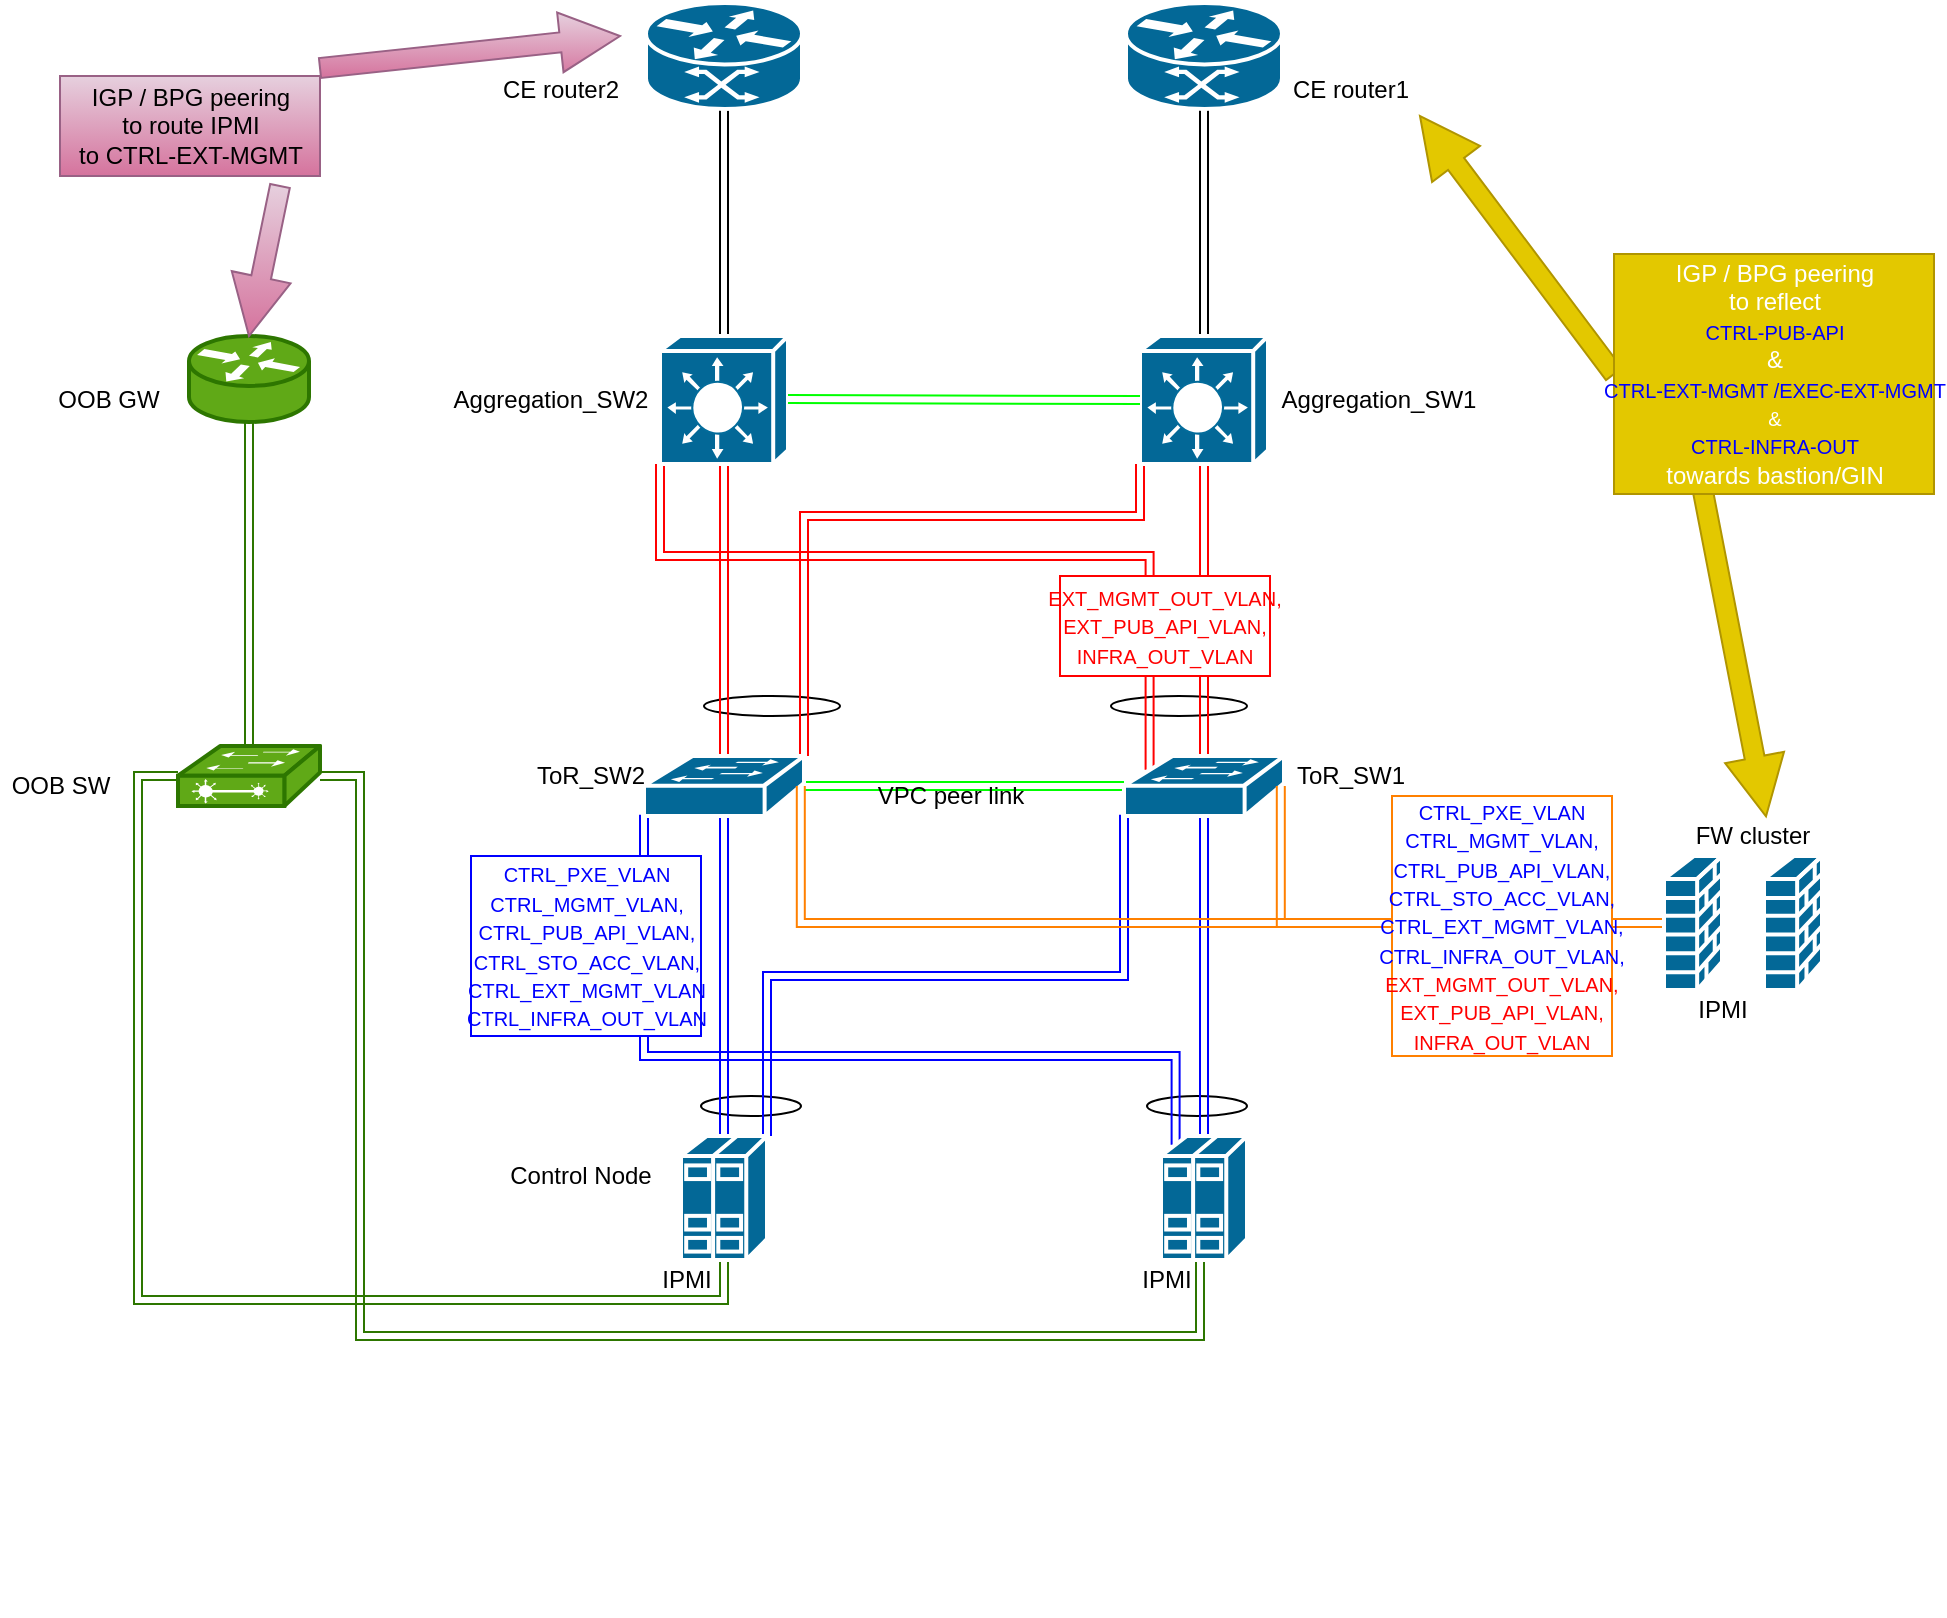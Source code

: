 <mxfile version="13.11.0" type="github"><diagram id="XjHLATgaNIMUa8NQz7aA" name="Page-1"><mxGraphModel dx="1775" dy="537" grid="1" gridSize="10" guides="1" tooltips="1" connect="1" arrows="1" fold="1" page="1" pageScale="1" pageWidth="850" pageHeight="1100" math="0" shadow="0"><root><mxCell id="0"/><mxCell id="1" parent="0"/><mxCell id="TA1b77W6NPm8kg9r0I7c-41" value="" style="ellipse;whiteSpace=wrap;html=1;" parent="1" vertex="1"><mxGeometry x="395.5" y="410" width="68" height="10" as="geometry"/></mxCell><mxCell id="TA1b77W6NPm8kg9r0I7c-40" value="" style="ellipse;whiteSpace=wrap;html=1;" parent="1" vertex="1"><mxGeometry x="192" y="410" width="68" height="10" as="geometry"/></mxCell><mxCell id="TA1b77W6NPm8kg9r0I7c-15" value="" style="ellipse;whiteSpace=wrap;html=1;" parent="1" vertex="1"><mxGeometry x="190.5" y="610" width="50" height="10" as="geometry"/></mxCell><mxCell id="TA1b77W6NPm8kg9r0I7c-11" value="" style="ellipse;whiteSpace=wrap;html=1;" parent="1" vertex="1"><mxGeometry x="413.5" y="610" width="50" height="10" as="geometry"/></mxCell><mxCell id="TA1b77W6NPm8kg9r0I7c-7" style="edgeStyle=orthogonalEdgeStyle;rounded=0;orthogonalLoop=1;jettySize=auto;html=1;entryX=0.5;entryY=0.98;entryDx=0;entryDy=0;entryPerimeter=0;shape=link;strokeColor=#0000FF;" parent="1" source="TA1b77W6NPm8kg9r0I7c-1" target="TA1b77W6NPm8kg9r0I7c-3" edge="1"><mxGeometry relative="1" as="geometry"/></mxCell><mxCell id="TA1b77W6NPm8kg9r0I7c-10" style="edgeStyle=orthogonalEdgeStyle;rounded=0;orthogonalLoop=1;jettySize=auto;html=1;exitX=1;exitY=0;exitDx=0;exitDy=0;exitPerimeter=0;entryX=0;entryY=0.98;entryDx=0;entryDy=0;entryPerimeter=0;shape=link;strokeColor=#0000FF;" parent="1" source="TA1b77W6NPm8kg9r0I7c-1" target="TA1b77W6NPm8kg9r0I7c-4" edge="1"><mxGeometry relative="1" as="geometry"/></mxCell><mxCell id="Xf1OnpS6K2WvkpgggGJM-3" style="edgeStyle=orthogonalEdgeStyle;rounded=0;orthogonalLoop=1;jettySize=auto;html=1;exitX=0.5;exitY=1;exitDx=0;exitDy=0;exitPerimeter=0;entryX=0;entryY=0.5;entryDx=0;entryDy=0;entryPerimeter=0;fillColor=#60a917;strokeColor=#2D7600;shape=link;" parent="1" source="TA1b77W6NPm8kg9r0I7c-1" target="Xf1OnpS6K2WvkpgggGJM-1" edge="1"><mxGeometry relative="1" as="geometry"/></mxCell><mxCell id="TA1b77W6NPm8kg9r0I7c-1" value="" style="shape=mxgraph.cisco.servers.standard_host;html=1;pointerEvents=1;dashed=0;fillColor=#036897;strokeColor=#ffffff;strokeWidth=2;verticalLabelPosition=bottom;verticalAlign=top;align=center;outlineConnect=0;" parent="1" vertex="1"><mxGeometry x="180.5" y="630" width="43" height="62" as="geometry"/></mxCell><mxCell id="TA1b77W6NPm8kg9r0I7c-9" style="edgeStyle=orthogonalEdgeStyle;rounded=0;orthogonalLoop=1;jettySize=auto;html=1;exitX=0.17;exitY=0.07;exitDx=0;exitDy=0;exitPerimeter=0;entryX=0;entryY=0.98;entryDx=0;entryDy=0;entryPerimeter=0;shape=link;strokeColor=#0000FF;" parent="1" source="TA1b77W6NPm8kg9r0I7c-2" target="TA1b77W6NPm8kg9r0I7c-3" edge="1"><mxGeometry relative="1" as="geometry"><Array as="points"><mxPoint x="428" y="590"/><mxPoint x="162" y="590"/></Array></mxGeometry></mxCell><mxCell id="TA1b77W6NPm8kg9r0I7c-26" style="edgeStyle=orthogonalEdgeStyle;shape=link;rounded=0;orthogonalLoop=1;jettySize=auto;html=1;exitX=0.5;exitY=0;exitDx=0;exitDy=0;exitPerimeter=0;entryX=0.5;entryY=0.98;entryDx=0;entryDy=0;entryPerimeter=0;strokeColor=#0000FF;" parent="1" source="TA1b77W6NPm8kg9r0I7c-2" target="TA1b77W6NPm8kg9r0I7c-4" edge="1"><mxGeometry relative="1" as="geometry"/></mxCell><mxCell id="Xf1OnpS6K2WvkpgggGJM-4" style="edgeStyle=orthogonalEdgeStyle;rounded=0;orthogonalLoop=1;jettySize=auto;html=1;entryX=1;entryY=0.5;entryDx=0;entryDy=0;entryPerimeter=0;fillColor=#60a917;strokeColor=#2D7600;shape=link;" parent="1" source="TA1b77W6NPm8kg9r0I7c-2" target="Xf1OnpS6K2WvkpgggGJM-1" edge="1"><mxGeometry relative="1" as="geometry"><Array as="points"><mxPoint x="440" y="730"/><mxPoint x="20" y="730"/><mxPoint x="20" y="450"/></Array></mxGeometry></mxCell><mxCell id="TA1b77W6NPm8kg9r0I7c-2" value="" style="shape=mxgraph.cisco.servers.standard_host;html=1;pointerEvents=1;dashed=0;fillColor=#036897;strokeColor=#ffffff;strokeWidth=2;verticalLabelPosition=bottom;verticalAlign=top;align=center;outlineConnect=0;" parent="1" vertex="1"><mxGeometry x="420.5" y="630" width="43" height="62" as="geometry"/></mxCell><mxCell id="TA1b77W6NPm8kg9r0I7c-30" style="edgeStyle=orthogonalEdgeStyle;shape=link;rounded=0;orthogonalLoop=1;jettySize=auto;html=1;entryX=0.5;entryY=1;entryDx=0;entryDy=0;entryPerimeter=0;strokeColor=#FF0000;" parent="1" source="TA1b77W6NPm8kg9r0I7c-3" target="TA1b77W6NPm8kg9r0I7c-27" edge="1"><mxGeometry relative="1" as="geometry"/></mxCell><mxCell id="TA1b77W6NPm8kg9r0I7c-39" style="edgeStyle=orthogonalEdgeStyle;shape=link;rounded=0;orthogonalLoop=1;jettySize=auto;html=1;exitX=1;exitY=0;exitDx=0;exitDy=0;exitPerimeter=0;entryX=0;entryY=1;entryDx=0;entryDy=0;entryPerimeter=0;strokeColor=#FF0000;" parent="1" source="TA1b77W6NPm8kg9r0I7c-3" target="TA1b77W6NPm8kg9r0I7c-28" edge="1"><mxGeometry relative="1" as="geometry"><Array as="points"><mxPoint x="242" y="320"/><mxPoint x="410" y="320"/></Array></mxGeometry></mxCell><mxCell id="TA1b77W6NPm8kg9r0I7c-42" style="edgeStyle=orthogonalEdgeStyle;shape=link;rounded=0;orthogonalLoop=1;jettySize=auto;html=1;strokeColor=#00FF00;" parent="1" source="TA1b77W6NPm8kg9r0I7c-3" target="TA1b77W6NPm8kg9r0I7c-4" edge="1"><mxGeometry relative="1" as="geometry"/></mxCell><mxCell id="TA1b77W6NPm8kg9r0I7c-3" value="" style="shape=mxgraph.cisco.switches.workgroup_switch;html=1;pointerEvents=1;dashed=0;fillColor=#036897;strokeColor=#ffffff;strokeWidth=2;verticalLabelPosition=bottom;verticalAlign=top;align=center;outlineConnect=0;" parent="1" vertex="1"><mxGeometry x="162" y="440" width="80" height="30" as="geometry"/></mxCell><mxCell id="TA1b77W6NPm8kg9r0I7c-29" style="edgeStyle=orthogonalEdgeStyle;shape=link;rounded=0;orthogonalLoop=1;jettySize=auto;html=1;strokeColor=#FF0000;" parent="1" source="TA1b77W6NPm8kg9r0I7c-4" target="TA1b77W6NPm8kg9r0I7c-28" edge="1"><mxGeometry relative="1" as="geometry"/></mxCell><mxCell id="TA1b77W6NPm8kg9r0I7c-38" style="edgeStyle=orthogonalEdgeStyle;shape=link;rounded=0;orthogonalLoop=1;jettySize=auto;html=1;exitX=0.16;exitY=0.23;exitDx=0;exitDy=0;exitPerimeter=0;entryX=0;entryY=1;entryDx=0;entryDy=0;entryPerimeter=0;strokeColor=#FF0000;" parent="1" source="TA1b77W6NPm8kg9r0I7c-4" target="TA1b77W6NPm8kg9r0I7c-27" edge="1"><mxGeometry relative="1" as="geometry"><Array as="points"><mxPoint x="415" y="340"/><mxPoint x="170" y="340"/></Array></mxGeometry></mxCell><mxCell id="TA1b77W6NPm8kg9r0I7c-4" value="" style="shape=mxgraph.cisco.switches.workgroup_switch;html=1;pointerEvents=1;dashed=0;fillColor=#036897;strokeColor=#ffffff;strokeWidth=2;verticalLabelPosition=bottom;verticalAlign=top;align=center;outlineConnect=0;" parent="1" vertex="1"><mxGeometry x="402" y="440" width="80" height="30" as="geometry"/></mxCell><mxCell id="TA1b77W6NPm8kg9r0I7c-18" style="edgeStyle=orthogonalEdgeStyle;rounded=0;orthogonalLoop=1;jettySize=auto;html=1;entryX=0.98;entryY=0.5;entryDx=0;entryDy=0;entryPerimeter=0;strokeColor=#FF8000;shape=link;" parent="1" source="TA1b77W6NPm8kg9r0I7c-5" target="TA1b77W6NPm8kg9r0I7c-4" edge="1"><mxGeometry relative="1" as="geometry"/></mxCell><mxCell id="TA1b77W6NPm8kg9r0I7c-20" style="edgeStyle=orthogonalEdgeStyle;rounded=0;orthogonalLoop=1;jettySize=auto;html=1;entryX=0.98;entryY=0.5;entryDx=0;entryDy=0;entryPerimeter=0;strokeColor=#FF8000;shape=link;" parent="1" source="TA1b77W6NPm8kg9r0I7c-5" target="TA1b77W6NPm8kg9r0I7c-3" edge="1"><mxGeometry relative="1" as="geometry"/></mxCell><mxCell id="TA1b77W6NPm8kg9r0I7c-5" value="" style="shape=mxgraph.cisco.security.firewall;html=1;pointerEvents=1;dashed=0;fillColor=#036897;strokeColor=#ffffff;strokeWidth=2;verticalLabelPosition=bottom;verticalAlign=top;align=center;outlineConnect=0;" parent="1" vertex="1"><mxGeometry x="672" y="490" width="29" height="67" as="geometry"/></mxCell><mxCell id="TA1b77W6NPm8kg9r0I7c-6" value="" style="shape=mxgraph.cisco.security.firewall;html=1;pointerEvents=1;dashed=0;fillColor=#036897;strokeColor=#ffffff;strokeWidth=2;verticalLabelPosition=bottom;verticalAlign=top;align=center;outlineConnect=0;" parent="1" vertex="1"><mxGeometry x="722" y="490" width="29" height="67" as="geometry"/></mxCell><mxCell id="Xf1OnpS6K2WvkpgggGJM-37" style="edgeStyle=orthogonalEdgeStyle;shape=link;rounded=0;orthogonalLoop=1;jettySize=auto;html=1;exitX=0.5;exitY=0;exitDx=0;exitDy=0;exitPerimeter=0;entryX=0.5;entryY=1;entryDx=0;entryDy=0;entryPerimeter=0;" parent="1" source="TA1b77W6NPm8kg9r0I7c-27" target="Xf1OnpS6K2WvkpgggGJM-33" edge="1"><mxGeometry relative="1" as="geometry"/></mxCell><mxCell id="TA1b77W6NPm8kg9r0I7c-27" value="" style="shape=mxgraph.cisco.switches.layer_3_switch;html=1;pointerEvents=1;dashed=0;fillColor=#036897;strokeColor=#ffffff;strokeWidth=2;verticalLabelPosition=bottom;verticalAlign=top;align=center;outlineConnect=0;" parent="1" vertex="1"><mxGeometry x="170" y="230" width="64" height="64" as="geometry"/></mxCell><mxCell id="Xf1OnpS6K2WvkpgggGJM-38" style="edgeStyle=orthogonalEdgeStyle;shape=link;rounded=0;orthogonalLoop=1;jettySize=auto;html=1;exitX=0.5;exitY=0;exitDx=0;exitDy=0;exitPerimeter=0;entryX=0.5;entryY=1;entryDx=0;entryDy=0;entryPerimeter=0;" parent="1" source="TA1b77W6NPm8kg9r0I7c-28" target="Xf1OnpS6K2WvkpgggGJM-34" edge="1"><mxGeometry relative="1" as="geometry"/></mxCell><mxCell id="TA1b77W6NPm8kg9r0I7c-28" value="" style="shape=mxgraph.cisco.switches.layer_3_switch;html=1;pointerEvents=1;dashed=0;fillColor=#036897;strokeColor=#ffffff;strokeWidth=2;verticalLabelPosition=bottom;verticalAlign=top;align=center;outlineConnect=0;" parent="1" vertex="1"><mxGeometry x="410" y="230" width="64" height="64" as="geometry"/></mxCell><mxCell id="TA1b77W6NPm8kg9r0I7c-32" value="ToR_SW2" style="text;html=1;align=center;verticalAlign=middle;resizable=0;points=[];autosize=1;" parent="1" vertex="1"><mxGeometry x="100" y="440" width="70" height="20" as="geometry"/></mxCell><mxCell id="TA1b77W6NPm8kg9r0I7c-33" value="ToR_SW1" style="text;html=1;align=center;verticalAlign=middle;resizable=0;points=[];autosize=1;" parent="1" vertex="1"><mxGeometry x="480" y="440" width="70" height="20" as="geometry"/></mxCell><mxCell id="TA1b77W6NPm8kg9r0I7c-34" value="Aggregation_SW2" style="text;html=1;align=center;verticalAlign=middle;resizable=0;points=[];autosize=1;" parent="1" vertex="1"><mxGeometry x="60" y="252" width="110" height="20" as="geometry"/></mxCell><mxCell id="TA1b77W6NPm8kg9r0I7c-35" value="Aggregation_SW1" style="text;html=1;align=center;verticalAlign=middle;resizable=0;points=[];autosize=1;" parent="1" vertex="1"><mxGeometry x="474" y="252" width="110" height="20" as="geometry"/></mxCell><mxCell id="TA1b77W6NPm8kg9r0I7c-36" value="Control Node" style="text;html=1;align=center;verticalAlign=middle;resizable=0;points=[];autosize=1;" parent="1" vertex="1"><mxGeometry x="85" y="640" width="90" height="20" as="geometry"/></mxCell><mxCell id="TA1b77W6NPm8kg9r0I7c-37" value="FW cluster" style="text;html=1;align=center;verticalAlign=middle;resizable=0;points=[];autosize=1;" parent="1" vertex="1"><mxGeometry x="681" y="470" width="70" height="20" as="geometry"/></mxCell><mxCell id="TA1b77W6NPm8kg9r0I7c-43" value="VPC peer link" style="text;html=1;align=center;verticalAlign=middle;resizable=0;points=[];autosize=1;" parent="1" vertex="1"><mxGeometry x="270" y="450" width="90" height="20" as="geometry"/></mxCell><mxCell id="TA1b77W6NPm8kg9r0I7c-45" style="edgeStyle=orthogonalEdgeStyle;shape=link;rounded=0;orthogonalLoop=1;jettySize=auto;html=1;entryX=0;entryY=0.5;entryDx=0;entryDy=0;entryPerimeter=0;strokeColor=#00FF00;" parent="1" target="TA1b77W6NPm8kg9r0I7c-28" edge="1"><mxGeometry relative="1" as="geometry"><mxPoint x="234" y="261.5" as="sourcePoint"/><mxPoint x="394" y="261.5" as="targetPoint"/></mxGeometry></mxCell><mxCell id="TA1b77W6NPm8kg9r0I7c-46" value="&lt;span style=&quot;font-family: &amp;#34;calibri&amp;#34; , sans-serif ; text-transform: uppercase&quot;&gt;&lt;font style=&quot;font-size: 10px&quot; color=&quot;#0000ff&quot;&gt;CTRL_PXE_VLAN&lt;br&gt;ctrl_mgmt_vlan, ctrl_pub_api_vlan,&lt;br&gt;ctrl_sto_acc_vlan, CTRL_ext_mgmt_vlan&lt;br&gt;CTRL_INFRA_OUT_VLAN&lt;br&gt;&lt;/font&gt;&lt;/span&gt;" style="whiteSpace=wrap;html=1;strokeColor=#0000FF;" parent="1" vertex="1"><mxGeometry x="75.5" y="490" width="115" height="90" as="geometry"/></mxCell><mxCell id="TA1b77W6NPm8kg9r0I7c-48" value="&lt;font style=&quot;font-size: 10px&quot;&gt;&lt;font style=&quot;font-size: 10px&quot;&gt;&lt;font face=&quot;calibri, sans-serif&quot; style=&quot;color: rgb(0 , 0 , 255) ; font-size: 10px&quot;&gt;&lt;span style=&quot;text-transform: uppercase&quot;&gt;CTRL_PXE_VLAN&lt;br&gt;ctrl_mgmt_vlan, ctrl_pub_api_vlan,&lt;/span&gt;&lt;/font&gt;&lt;br&gt;&lt;font face=&quot;calibri, sans-serif&quot; style=&quot;color: rgb(0 , 0 , 255) ; font-size: 10px&quot;&gt;&lt;span style=&quot;text-transform: uppercase&quot;&gt;ctrl_sto_acc_vlan, CTRL_ext_mgmt_vlan,&lt;br&gt;CTRL_INFRA_OUT_VLAN,&lt;/span&gt;&lt;/font&gt;&lt;br&gt;&lt;font face=&quot;calibri, sans-serif&quot; style=&quot;font-size: 10px&quot; color=&quot;#ff0000&quot;&gt;&lt;span style=&quot;text-transform: uppercase&quot;&gt;EXT_MGMT_OUT_VLAN,&lt;br&gt;EXT_PUB_API_VLAN, INFRA_OUT_VLAN&lt;/span&gt;&lt;/font&gt;&lt;/font&gt;&lt;/font&gt;&lt;font style=&quot;font-size: 10px&quot; color=&quot;#0000ff&quot;&gt;&lt;br&gt;&lt;/font&gt;" style="whiteSpace=wrap;html=1;strokeColor=#FF8000;" parent="1" vertex="1"><mxGeometry x="536" y="460" width="110" height="130" as="geometry"/></mxCell><mxCell id="TA1b77W6NPm8kg9r0I7c-49" value="&lt;span style=&quot;color: rgb(255 , 0 , 0) ; font-family: &amp;#34;calibri&amp;#34; , sans-serif ; font-size: 10px ; text-transform: uppercase&quot;&gt;EXT_MGMT_OUT_VLAN,&lt;/span&gt;&lt;br style=&quot;color: rgb(255 , 0 , 0) ; font-family: &amp;#34;calibri&amp;#34; , sans-serif ; font-size: 10px ; text-transform: uppercase&quot;&gt;&lt;span style=&quot;color: rgb(255 , 0 , 0) ; font-family: &amp;#34;calibri&amp;#34; , sans-serif ; font-size: 10px ; text-transform: uppercase&quot;&gt;EXT_PUB_API_VLAN,&lt;br&gt;INFRA_OUT_VLAN&lt;/span&gt;&lt;font style=&quot;font-size: 10px&quot; color=&quot;#0000ff&quot;&gt;&lt;br&gt;&lt;/font&gt;" style="whiteSpace=wrap;html=1;strokeColor=#FF0000;" parent="1" vertex="1"><mxGeometry x="370" y="350" width="105" height="50" as="geometry"/></mxCell><mxCell id="Xf1OnpS6K2WvkpgggGJM-40" style="edgeStyle=orthogonalEdgeStyle;shape=arrow;rounded=0;orthogonalLoop=1;jettySize=auto;html=1;fillColor=#e3c800;strokeColor=#B09500;entryX=0.6;entryY=0.01;entryDx=0;entryDy=0;entryPerimeter=0;" parent="1" target="TA1b77W6NPm8kg9r0I7c-37" edge="1"><mxGeometry relative="1" as="geometry"><mxPoint x="716.0" y="450" as="targetPoint"/><mxPoint x="690" y="300" as="sourcePoint"/></mxGeometry></mxCell><mxCell id="Xf1OnpS6K2WvkpgggGJM-41" style="edgeStyle=orthogonalEdgeStyle;shape=arrow;rounded=0;orthogonalLoop=1;jettySize=auto;html=1;fillColor=#e3c800;strokeColor=#B09500;entryX=1.007;entryY=1.175;entryDx=0;entryDy=0;entryPerimeter=0;" parent="1" source="TA1b77W6NPm8kg9r0I7c-56" target="Xf1OnpS6K2WvkpgggGJM-36" edge="1"><mxGeometry relative="1" as="geometry"><mxPoint x="560" y="130" as="targetPoint"/></mxGeometry></mxCell><mxCell id="TA1b77W6NPm8kg9r0I7c-56" value="IGP / BPG peering&lt;br&gt;to reflect&lt;br&gt;&lt;span style=&quot;color: rgb(0 , 0 , 255) ; font-family: &amp;#34;calibri&amp;#34; , sans-serif ; font-size: 10px ; text-transform: uppercase&quot;&gt;CTRL-PUB-API&lt;br&gt;&lt;/span&gt;&amp;amp;&lt;br&gt;&lt;span style=&quot;font-family: &amp;#34;calibri&amp;#34; , sans-serif ; font-size: 10px ; text-transform: uppercase&quot;&gt;&lt;font color=&quot;#0000ff&quot;&gt;CTRL-EXT-MGMT /EXEC-EXT-MGMT&lt;/font&gt;&lt;br&gt;&amp;amp;&lt;br&gt;&lt;font color=&quot;#0000ff&quot;&gt;CTRL-INFRA-OUT&lt;/font&gt;&lt;br&gt;&lt;/span&gt;towards bastion/GIN&lt;span style=&quot;color: rgb(0 , 0 , 255) ; font-family: &amp;#34;calibri&amp;#34; , sans-serif ; font-size: 10px ; text-transform: uppercase&quot;&gt;&lt;br&gt;&lt;/span&gt;" style="text;html=1;align=center;verticalAlign=middle;resizable=0;points=[];autosize=1;fillColor=#e3c800;strokeColor=#B09500;fontColor=#ffffff;" parent="1" vertex="1"><mxGeometry x="647" y="189" width="160" height="120" as="geometry"/></mxCell><mxCell id="Xf1OnpS6K2WvkpgggGJM-5" style="edgeStyle=orthogonalEdgeStyle;rounded=0;orthogonalLoop=1;jettySize=auto;html=1;fillColor=#60a917;strokeColor=#2D7600;shape=link;" parent="1" source="Xf1OnpS6K2WvkpgggGJM-1" target="Xf1OnpS6K2WvkpgggGJM-2" edge="1"><mxGeometry relative="1" as="geometry"/></mxCell><mxCell id="Xf1OnpS6K2WvkpgggGJM-1" value="" style="shape=mxgraph.cisco.switches.layer_2_remote_switch;html=1;pointerEvents=1;dashed=0;fillColor=#60a917;strokeColor=#2D7600;strokeWidth=2;verticalLabelPosition=bottom;verticalAlign=top;align=center;outlineConnect=0;fontColor=#ffffff;" parent="1" vertex="1"><mxGeometry x="-71" y="435" width="71" height="30" as="geometry"/></mxCell><mxCell id="Xf1OnpS6K2WvkpgggGJM-2" value="" style="shape=mxgraph.cisco.routers.router;html=1;pointerEvents=1;dashed=0;fillColor=#60a917;strokeColor=#2D7600;strokeWidth=2;verticalLabelPosition=bottom;verticalAlign=top;align=center;outlineConnect=0;fontColor=#ffffff;" parent="1" vertex="1"><mxGeometry x="-65.5" y="230" width="60" height="43" as="geometry"/></mxCell><mxCell id="Xf1OnpS6K2WvkpgggGJM-8" value="OOB SW" style="text;html=1;align=center;verticalAlign=middle;resizable=0;points=[];autosize=1;" parent="1" vertex="1"><mxGeometry x="-160" y="445" width="60" height="20" as="geometry"/></mxCell><mxCell id="Xf1OnpS6K2WvkpgggGJM-9" value="IPMI" style="text;html=1;align=center;verticalAlign=middle;resizable=0;points=[];autosize=1;" parent="1" vertex="1"><mxGeometry x="163" y="692" width="40" height="20" as="geometry"/></mxCell><mxCell id="Xf1OnpS6K2WvkpgggGJM-10" value="IPMI" style="text;html=1;align=center;verticalAlign=middle;resizable=0;points=[];autosize=1;" parent="1" vertex="1"><mxGeometry x="403" y="692" width="40" height="20" as="geometry"/></mxCell><mxCell id="Xf1OnpS6K2WvkpgggGJM-11" value="IPMI" style="text;html=1;align=center;verticalAlign=middle;resizable=0;points=[];autosize=1;" parent="1" vertex="1"><mxGeometry x="681" y="557" width="40" height="20" as="geometry"/></mxCell><mxCell id="Xf1OnpS6K2WvkpgggGJM-14" value="&lt;span style=&quot;color: rgba(0 , 0 , 0 , 0) ; font-family: monospace ; font-size: 0px&quot;&gt;%3CmxGraphModel%3E%3Croot%3E%3CmxCell%20id%3D%220%22%2F%3E%3CmxCell%20id%3D%221%22%20parent%3D%220%22%2F%3E%3CmxCell%20id%3D%222%22%20value%3D%2210.7.10.3%2F24%22%20style%3D%22text%3Bhtml%3D1%3Balign%3Dcenter%3BverticalAlign%3Dmiddle%3Bresizable%3D0%3Bpoints%3D%5B%5D%3Bautosize%3D1%3B%22%20vertex%3D%221%22%20parent%3D%221%22%3E%3CmxGeometry%20x%3D%22199.5%22%20y%3D%22540%22%20width%3D%2280%22%20height%3D%2220%22%20as%3D%22geometry%22%2F%3E%3C%2FmxCell%3E%3C%2Froot%3E%3C%2FmxGraphModel%3E&lt;/span&gt;" style="text;html=1;align=center;verticalAlign=middle;resizable=0;points=[];autosize=1;" parent="1" vertex="1"><mxGeometry x="330" y="850" width="20" height="20" as="geometry"/></mxCell><mxCell id="Xf1OnpS6K2WvkpgggGJM-16" value="OOB GW" style="text;html=1;align=center;verticalAlign=middle;resizable=0;points=[];autosize=1;" parent="1" vertex="1"><mxGeometry x="-141" y="252" width="70" height="20" as="geometry"/></mxCell><mxCell id="Xf1OnpS6K2WvkpgggGJM-33" value="" style="shape=mxgraph.cisco.routers.atm_router;html=1;pointerEvents=1;dashed=0;fillColor=#036897;strokeColor=#ffffff;strokeWidth=2;verticalLabelPosition=bottom;verticalAlign=top;align=center;outlineConnect=0;" parent="1" vertex="1"><mxGeometry x="163" y="63.5" width="78" height="53" as="geometry"/></mxCell><mxCell id="Xf1OnpS6K2WvkpgggGJM-34" value="" style="shape=mxgraph.cisco.routers.atm_router;html=1;pointerEvents=1;dashed=0;fillColor=#036897;strokeColor=#ffffff;strokeWidth=2;verticalLabelPosition=bottom;verticalAlign=top;align=center;outlineConnect=0;" parent="1" vertex="1"><mxGeometry x="403" y="63.5" width="78" height="53" as="geometry"/></mxCell><mxCell id="Xf1OnpS6K2WvkpgggGJM-35" value="CE router2" style="text;html=1;align=center;verticalAlign=middle;resizable=0;points=[];autosize=1;" parent="1" vertex="1"><mxGeometry x="85" y="96.5" width="70" height="20" as="geometry"/></mxCell><mxCell id="Xf1OnpS6K2WvkpgggGJM-36" value="CE router1" style="text;html=1;align=center;verticalAlign=middle;resizable=0;points=[];autosize=1;" parent="1" vertex="1"><mxGeometry x="479.5" y="96.5" width="70" height="20" as="geometry"/></mxCell><mxCell id="Xf1OnpS6K2WvkpgggGJM-50" value="IGP / BPG peering &lt;br&gt;to route IPMI &lt;br&gt;to CTRL-EXT-MGMT&lt;span style=&quot;color: rgb(0 , 0 , 255) ; font-family: &amp;#34;calibri&amp;#34; , sans-serif ; font-size: 10px ; text-transform: uppercase&quot;&gt;&lt;br&gt;&lt;/span&gt;" style="text;html=1;align=center;verticalAlign=middle;resizable=0;points=[];autosize=1;fillColor=#e6d0de;strokeColor=#996185;gradientColor=#d5739d;" parent="1" vertex="1"><mxGeometry x="-130" y="100" width="130" height="50" as="geometry"/></mxCell><mxCell id="Xf1OnpS6K2WvkpgggGJM-53" style="edgeStyle=orthogonalEdgeStyle;shape=arrow;rounded=0;orthogonalLoop=1;jettySize=auto;html=1;fillColor=#e6d0de;strokeColor=#996185;gradientColor=#d5739d;" parent="1" edge="1"><mxGeometry relative="1" as="geometry"><mxPoint x="150" y="80" as="targetPoint"/><mxPoint y="96" as="sourcePoint"/></mxGeometry></mxCell><mxCell id="Xf1OnpS6K2WvkpgggGJM-54" style="edgeStyle=orthogonalEdgeStyle;shape=arrow;rounded=0;orthogonalLoop=1;jettySize=auto;html=1;fillColor=#e6d0de;strokeColor=#996185;gradientColor=#d5739d;entryX=0.5;entryY=0;entryDx=0;entryDy=0;entryPerimeter=0;" parent="1" target="Xf1OnpS6K2WvkpgggGJM-2" edge="1"><mxGeometry relative="1" as="geometry"><mxPoint x="-65.5" y="20.0" as="targetPoint"/><mxPoint x="-20" y="155" as="sourcePoint"/></mxGeometry></mxCell></root></mxGraphModel></diagram></mxfile>